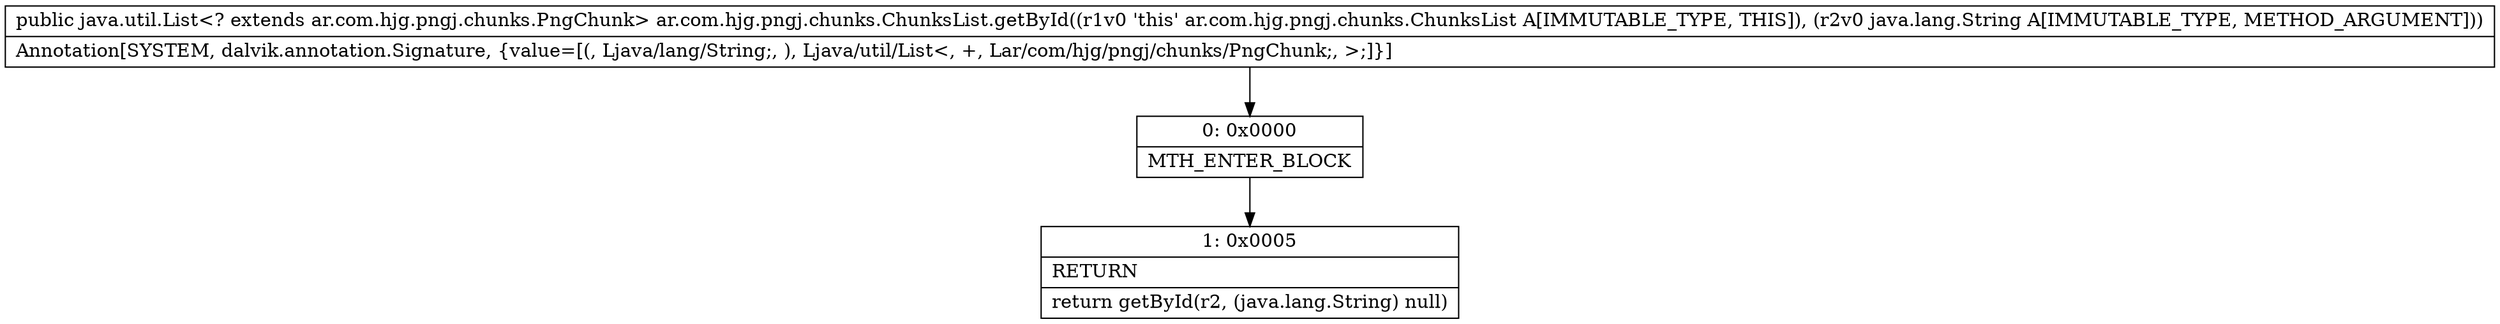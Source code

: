 digraph "CFG forar.com.hjg.pngj.chunks.ChunksList.getById(Ljava\/lang\/String;)Ljava\/util\/List;" {
Node_0 [shape=record,label="{0\:\ 0x0000|MTH_ENTER_BLOCK\l}"];
Node_1 [shape=record,label="{1\:\ 0x0005|RETURN\l|return getById(r2, (java.lang.String) null)\l}"];
MethodNode[shape=record,label="{public java.util.List\<? extends ar.com.hjg.pngj.chunks.PngChunk\> ar.com.hjg.pngj.chunks.ChunksList.getById((r1v0 'this' ar.com.hjg.pngj.chunks.ChunksList A[IMMUTABLE_TYPE, THIS]), (r2v0 java.lang.String A[IMMUTABLE_TYPE, METHOD_ARGUMENT]))  | Annotation[SYSTEM, dalvik.annotation.Signature, \{value=[(, Ljava\/lang\/String;, ), Ljava\/util\/List\<, +, Lar\/com\/hjg\/pngj\/chunks\/PngChunk;, \>;]\}]\l}"];
MethodNode -> Node_0;
Node_0 -> Node_1;
}

